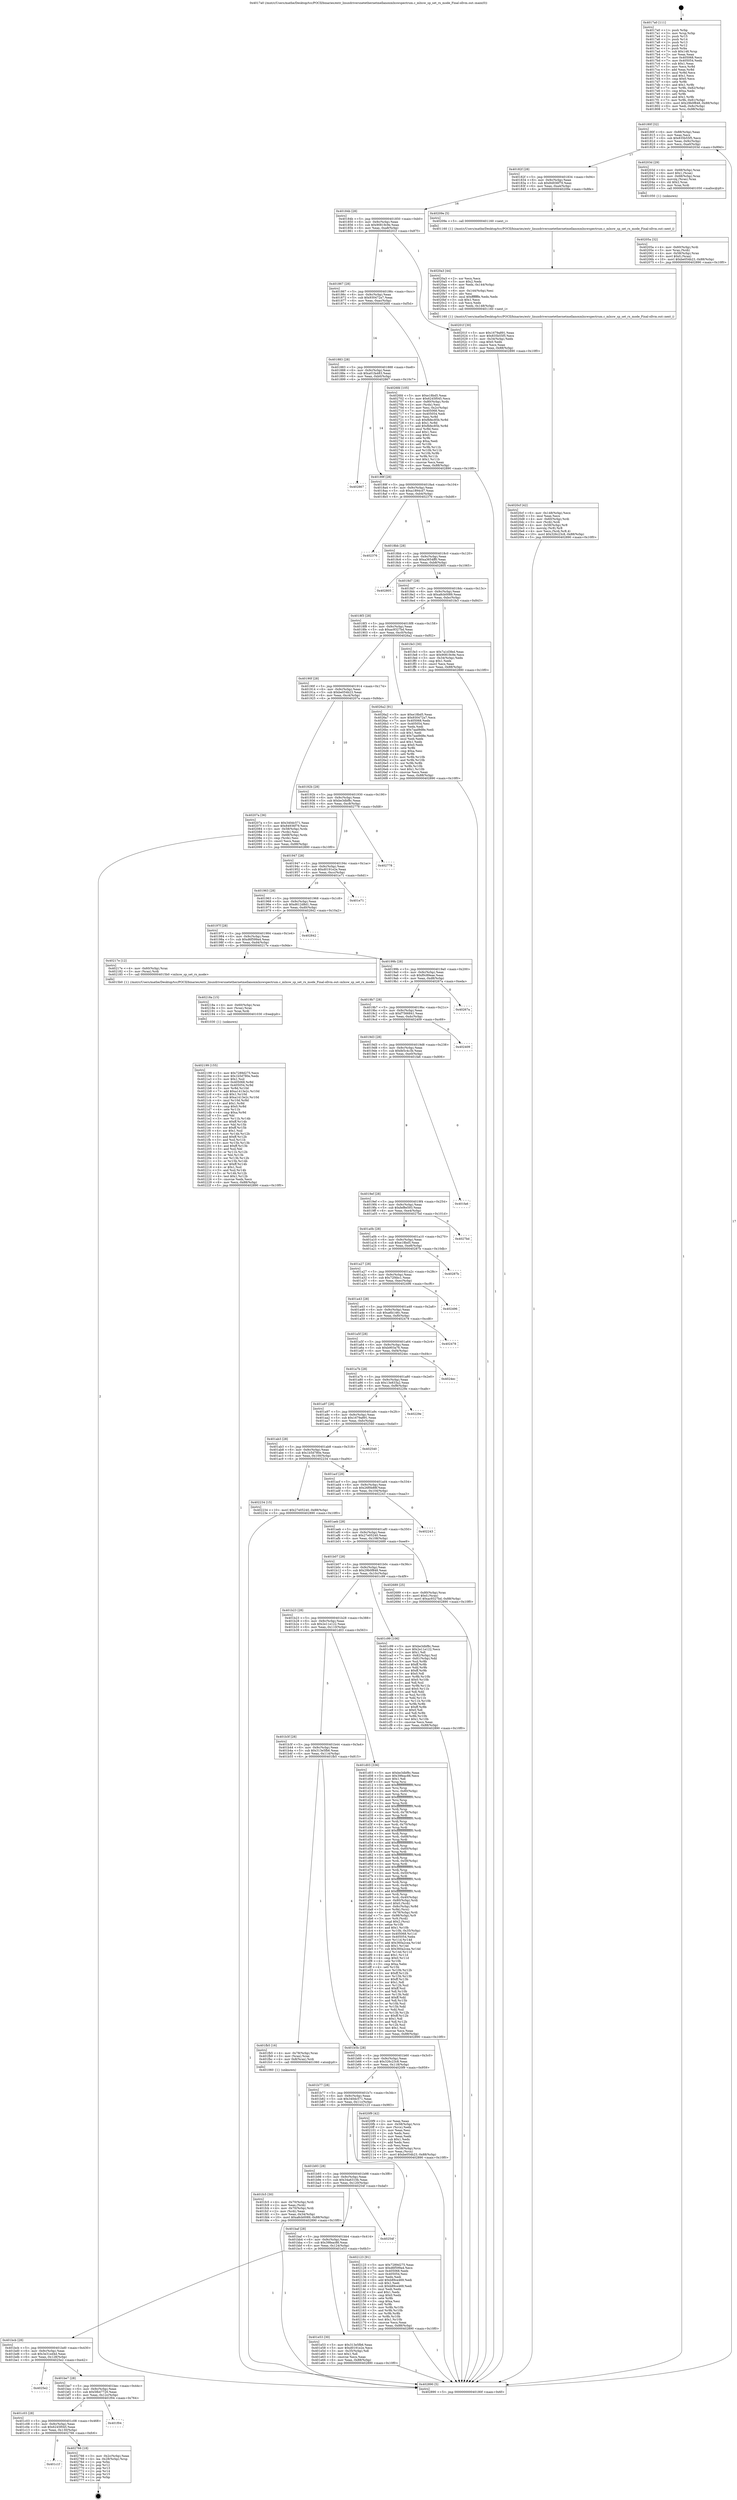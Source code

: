 digraph "0x4017a0" {
  label = "0x4017a0 (/mnt/c/Users/mathe/Desktop/tcc/POCII/binaries/extr_linuxdriversnetethernetmellanoxmlxswspectrum.c_mlxsw_sp_set_rx_mode_Final-ollvm.out::main(0))"
  labelloc = "t"
  node[shape=record]

  Entry [label="",width=0.3,height=0.3,shape=circle,fillcolor=black,style=filled]
  "0x40180f" [label="{
     0x40180f [32]\l
     | [instrs]\l
     &nbsp;&nbsp;0x40180f \<+6\>: mov -0x88(%rbp),%eax\l
     &nbsp;&nbsp;0x401815 \<+2\>: mov %eax,%ecx\l
     &nbsp;&nbsp;0x401817 \<+6\>: sub $0x835b55f5,%ecx\l
     &nbsp;&nbsp;0x40181d \<+6\>: mov %eax,-0x9c(%rbp)\l
     &nbsp;&nbsp;0x401823 \<+6\>: mov %ecx,-0xa0(%rbp)\l
     &nbsp;&nbsp;0x401829 \<+6\>: je 000000000040203d \<main+0x89d\>\l
  }"]
  "0x40203d" [label="{
     0x40203d [29]\l
     | [instrs]\l
     &nbsp;&nbsp;0x40203d \<+4\>: mov -0x68(%rbp),%rax\l
     &nbsp;&nbsp;0x402041 \<+6\>: movl $0x1,(%rax)\l
     &nbsp;&nbsp;0x402047 \<+4\>: mov -0x68(%rbp),%rax\l
     &nbsp;&nbsp;0x40204b \<+3\>: movslq (%rax),%rax\l
     &nbsp;&nbsp;0x40204e \<+4\>: shl $0x2,%rax\l
     &nbsp;&nbsp;0x402052 \<+3\>: mov %rax,%rdi\l
     &nbsp;&nbsp;0x402055 \<+5\>: call 0000000000401050 \<malloc@plt\>\l
     | [calls]\l
     &nbsp;&nbsp;0x401050 \{1\} (unknown)\l
  }"]
  "0x40182f" [label="{
     0x40182f [28]\l
     | [instrs]\l
     &nbsp;&nbsp;0x40182f \<+5\>: jmp 0000000000401834 \<main+0x94\>\l
     &nbsp;&nbsp;0x401834 \<+6\>: mov -0x9c(%rbp),%eax\l
     &nbsp;&nbsp;0x40183a \<+5\>: sub $0x84936f79,%eax\l
     &nbsp;&nbsp;0x40183f \<+6\>: mov %eax,-0xa4(%rbp)\l
     &nbsp;&nbsp;0x401845 \<+6\>: je 000000000040209e \<main+0x8fe\>\l
  }"]
  Exit [label="",width=0.3,height=0.3,shape=circle,fillcolor=black,style=filled,peripheries=2]
  "0x40209e" [label="{
     0x40209e [5]\l
     | [instrs]\l
     &nbsp;&nbsp;0x40209e \<+5\>: call 0000000000401160 \<next_i\>\l
     | [calls]\l
     &nbsp;&nbsp;0x401160 \{1\} (/mnt/c/Users/mathe/Desktop/tcc/POCII/binaries/extr_linuxdriversnetethernetmellanoxmlxswspectrum.c_mlxsw_sp_set_rx_mode_Final-ollvm.out::next_i)\l
  }"]
  "0x40184b" [label="{
     0x40184b [28]\l
     | [instrs]\l
     &nbsp;&nbsp;0x40184b \<+5\>: jmp 0000000000401850 \<main+0xb0\>\l
     &nbsp;&nbsp;0x401850 \<+6\>: mov -0x9c(%rbp),%eax\l
     &nbsp;&nbsp;0x401856 \<+5\>: sub $0x90819c9e,%eax\l
     &nbsp;&nbsp;0x40185b \<+6\>: mov %eax,-0xa8(%rbp)\l
     &nbsp;&nbsp;0x401861 \<+6\>: je 000000000040201f \<main+0x87f\>\l
  }"]
  "0x401c1f" [label="{
     0x401c1f\l
  }", style=dashed]
  "0x40201f" [label="{
     0x40201f [30]\l
     | [instrs]\l
     &nbsp;&nbsp;0x40201f \<+5\>: mov $0x1679a891,%eax\l
     &nbsp;&nbsp;0x402024 \<+5\>: mov $0x835b55f5,%ecx\l
     &nbsp;&nbsp;0x402029 \<+3\>: mov -0x34(%rbp),%edx\l
     &nbsp;&nbsp;0x40202c \<+3\>: cmp $0x0,%edx\l
     &nbsp;&nbsp;0x40202f \<+3\>: cmove %ecx,%eax\l
     &nbsp;&nbsp;0x402032 \<+6\>: mov %eax,-0x88(%rbp)\l
     &nbsp;&nbsp;0x402038 \<+5\>: jmp 0000000000402890 \<main+0x10f0\>\l
  }"]
  "0x401867" [label="{
     0x401867 [28]\l
     | [instrs]\l
     &nbsp;&nbsp;0x401867 \<+5\>: jmp 000000000040186c \<main+0xcc\>\l
     &nbsp;&nbsp;0x40186c \<+6\>: mov -0x9c(%rbp),%eax\l
     &nbsp;&nbsp;0x401872 \<+5\>: sub $0x930472a7,%eax\l
     &nbsp;&nbsp;0x401877 \<+6\>: mov %eax,-0xac(%rbp)\l
     &nbsp;&nbsp;0x40187d \<+6\>: je 00000000004026fd \<main+0xf5d\>\l
  }"]
  "0x402766" [label="{
     0x402766 [18]\l
     | [instrs]\l
     &nbsp;&nbsp;0x402766 \<+3\>: mov -0x2c(%rbp),%eax\l
     &nbsp;&nbsp;0x402769 \<+4\>: lea -0x28(%rbp),%rsp\l
     &nbsp;&nbsp;0x40276d \<+1\>: pop %rbx\l
     &nbsp;&nbsp;0x40276e \<+2\>: pop %r12\l
     &nbsp;&nbsp;0x402770 \<+2\>: pop %r13\l
     &nbsp;&nbsp;0x402772 \<+2\>: pop %r14\l
     &nbsp;&nbsp;0x402774 \<+2\>: pop %r15\l
     &nbsp;&nbsp;0x402776 \<+1\>: pop %rbp\l
     &nbsp;&nbsp;0x402777 \<+1\>: ret\l
  }"]
  "0x4026fd" [label="{
     0x4026fd [105]\l
     | [instrs]\l
     &nbsp;&nbsp;0x4026fd \<+5\>: mov $0xe18bd5,%eax\l
     &nbsp;&nbsp;0x402702 \<+5\>: mov $0x6245f045,%ecx\l
     &nbsp;&nbsp;0x402707 \<+4\>: mov -0x80(%rbp),%rdx\l
     &nbsp;&nbsp;0x40270b \<+2\>: mov (%rdx),%esi\l
     &nbsp;&nbsp;0x40270d \<+3\>: mov %esi,-0x2c(%rbp)\l
     &nbsp;&nbsp;0x402710 \<+7\>: mov 0x405068,%esi\l
     &nbsp;&nbsp;0x402717 \<+7\>: mov 0x405054,%edi\l
     &nbsp;&nbsp;0x40271e \<+3\>: mov %esi,%r8d\l
     &nbsp;&nbsp;0x402721 \<+7\>: sub $0xfbfec85b,%r8d\l
     &nbsp;&nbsp;0x402728 \<+4\>: sub $0x1,%r8d\l
     &nbsp;&nbsp;0x40272c \<+7\>: add $0xfbfec85b,%r8d\l
     &nbsp;&nbsp;0x402733 \<+4\>: imul %r8d,%esi\l
     &nbsp;&nbsp;0x402737 \<+3\>: and $0x1,%esi\l
     &nbsp;&nbsp;0x40273a \<+3\>: cmp $0x0,%esi\l
     &nbsp;&nbsp;0x40273d \<+4\>: sete %r9b\l
     &nbsp;&nbsp;0x402741 \<+3\>: cmp $0xa,%edi\l
     &nbsp;&nbsp;0x402744 \<+4\>: setl %r10b\l
     &nbsp;&nbsp;0x402748 \<+3\>: mov %r9b,%r11b\l
     &nbsp;&nbsp;0x40274b \<+3\>: and %r10b,%r11b\l
     &nbsp;&nbsp;0x40274e \<+3\>: xor %r10b,%r9b\l
     &nbsp;&nbsp;0x402751 \<+3\>: or %r9b,%r11b\l
     &nbsp;&nbsp;0x402754 \<+4\>: test $0x1,%r11b\l
     &nbsp;&nbsp;0x402758 \<+3\>: cmovne %ecx,%eax\l
     &nbsp;&nbsp;0x40275b \<+6\>: mov %eax,-0x88(%rbp)\l
     &nbsp;&nbsp;0x402761 \<+5\>: jmp 0000000000402890 \<main+0x10f0\>\l
  }"]
  "0x401883" [label="{
     0x401883 [28]\l
     | [instrs]\l
     &nbsp;&nbsp;0x401883 \<+5\>: jmp 0000000000401888 \<main+0xe8\>\l
     &nbsp;&nbsp;0x401888 \<+6\>: mov -0x9c(%rbp),%eax\l
     &nbsp;&nbsp;0x40188e \<+5\>: sub $0xa01fa483,%eax\l
     &nbsp;&nbsp;0x401893 \<+6\>: mov %eax,-0xb0(%rbp)\l
     &nbsp;&nbsp;0x401899 \<+6\>: je 0000000000402867 \<main+0x10c7\>\l
  }"]
  "0x401c03" [label="{
     0x401c03 [28]\l
     | [instrs]\l
     &nbsp;&nbsp;0x401c03 \<+5\>: jmp 0000000000401c08 \<main+0x468\>\l
     &nbsp;&nbsp;0x401c08 \<+6\>: mov -0x9c(%rbp),%eax\l
     &nbsp;&nbsp;0x401c0e \<+5\>: sub $0x6245f045,%eax\l
     &nbsp;&nbsp;0x401c13 \<+6\>: mov %eax,-0x130(%rbp)\l
     &nbsp;&nbsp;0x401c19 \<+6\>: je 0000000000402766 \<main+0xfc6\>\l
  }"]
  "0x402867" [label="{
     0x402867\l
  }", style=dashed]
  "0x40189f" [label="{
     0x40189f [28]\l
     | [instrs]\l
     &nbsp;&nbsp;0x40189f \<+5\>: jmp 00000000004018a4 \<main+0x104\>\l
     &nbsp;&nbsp;0x4018a4 \<+6\>: mov -0x9c(%rbp),%eax\l
     &nbsp;&nbsp;0x4018aa \<+5\>: sub $0xa1894cd7,%eax\l
     &nbsp;&nbsp;0x4018af \<+6\>: mov %eax,-0xb4(%rbp)\l
     &nbsp;&nbsp;0x4018b5 \<+6\>: je 0000000000402376 \<main+0xbd6\>\l
  }"]
  "0x401f04" [label="{
     0x401f04\l
  }", style=dashed]
  "0x402376" [label="{
     0x402376\l
  }", style=dashed]
  "0x4018bb" [label="{
     0x4018bb [28]\l
     | [instrs]\l
     &nbsp;&nbsp;0x4018bb \<+5\>: jmp 00000000004018c0 \<main+0x120\>\l
     &nbsp;&nbsp;0x4018c0 \<+6\>: mov -0x9c(%rbp),%eax\l
     &nbsp;&nbsp;0x4018c6 \<+5\>: sub $0xa3654ff0,%eax\l
     &nbsp;&nbsp;0x4018cb \<+6\>: mov %eax,-0xb8(%rbp)\l
     &nbsp;&nbsp;0x4018d1 \<+6\>: je 0000000000402805 \<main+0x1065\>\l
  }"]
  "0x401be7" [label="{
     0x401be7 [28]\l
     | [instrs]\l
     &nbsp;&nbsp;0x401be7 \<+5\>: jmp 0000000000401bec \<main+0x44c\>\l
     &nbsp;&nbsp;0x401bec \<+6\>: mov -0x9c(%rbp),%eax\l
     &nbsp;&nbsp;0x401bf2 \<+5\>: sub $0x5fb47720,%eax\l
     &nbsp;&nbsp;0x401bf7 \<+6\>: mov %eax,-0x12c(%rbp)\l
     &nbsp;&nbsp;0x401bfd \<+6\>: je 0000000000401f04 \<main+0x764\>\l
  }"]
  "0x402805" [label="{
     0x402805\l
  }", style=dashed]
  "0x4018d7" [label="{
     0x4018d7 [28]\l
     | [instrs]\l
     &nbsp;&nbsp;0x4018d7 \<+5\>: jmp 00000000004018dc \<main+0x13c\>\l
     &nbsp;&nbsp;0x4018dc \<+6\>: mov -0x9c(%rbp),%eax\l
     &nbsp;&nbsp;0x4018e2 \<+5\>: sub $0xa8cb0089,%eax\l
     &nbsp;&nbsp;0x4018e7 \<+6\>: mov %eax,-0xbc(%rbp)\l
     &nbsp;&nbsp;0x4018ed \<+6\>: je 0000000000401fe3 \<main+0x843\>\l
  }"]
  "0x4025e2" [label="{
     0x4025e2\l
  }", style=dashed]
  "0x401fe3" [label="{
     0x401fe3 [30]\l
     | [instrs]\l
     &nbsp;&nbsp;0x401fe3 \<+5\>: mov $0x7a1d3fed,%eax\l
     &nbsp;&nbsp;0x401fe8 \<+5\>: mov $0x90819c9e,%ecx\l
     &nbsp;&nbsp;0x401fed \<+3\>: mov -0x34(%rbp),%edx\l
     &nbsp;&nbsp;0x401ff0 \<+3\>: cmp $0x1,%edx\l
     &nbsp;&nbsp;0x401ff3 \<+3\>: cmovl %ecx,%eax\l
     &nbsp;&nbsp;0x401ff6 \<+6\>: mov %eax,-0x88(%rbp)\l
     &nbsp;&nbsp;0x401ffc \<+5\>: jmp 0000000000402890 \<main+0x10f0\>\l
  }"]
  "0x4018f3" [label="{
     0x4018f3 [28]\l
     | [instrs]\l
     &nbsp;&nbsp;0x4018f3 \<+5\>: jmp 00000000004018f8 \<main+0x158\>\l
     &nbsp;&nbsp;0x4018f8 \<+6\>: mov -0x9c(%rbp),%eax\l
     &nbsp;&nbsp;0x4018fe \<+5\>: sub $0xac9327bd,%eax\l
     &nbsp;&nbsp;0x401903 \<+6\>: mov %eax,-0xc0(%rbp)\l
     &nbsp;&nbsp;0x401909 \<+6\>: je 00000000004026a2 \<main+0xf02\>\l
  }"]
  "0x402199" [label="{
     0x402199 [155]\l
     | [instrs]\l
     &nbsp;&nbsp;0x402199 \<+5\>: mov $0x7289d275,%ecx\l
     &nbsp;&nbsp;0x40219e \<+5\>: mov $0x1b5d780e,%edx\l
     &nbsp;&nbsp;0x4021a3 \<+3\>: mov $0x1,%sil\l
     &nbsp;&nbsp;0x4021a6 \<+8\>: mov 0x405068,%r8d\l
     &nbsp;&nbsp;0x4021ae \<+8\>: mov 0x405054,%r9d\l
     &nbsp;&nbsp;0x4021b6 \<+3\>: mov %r8d,%r10d\l
     &nbsp;&nbsp;0x4021b9 \<+7\>: add $0xa1413e2c,%r10d\l
     &nbsp;&nbsp;0x4021c0 \<+4\>: sub $0x1,%r10d\l
     &nbsp;&nbsp;0x4021c4 \<+7\>: sub $0xa1413e2c,%r10d\l
     &nbsp;&nbsp;0x4021cb \<+4\>: imul %r10d,%r8d\l
     &nbsp;&nbsp;0x4021cf \<+4\>: and $0x1,%r8d\l
     &nbsp;&nbsp;0x4021d3 \<+4\>: cmp $0x0,%r8d\l
     &nbsp;&nbsp;0x4021d7 \<+4\>: sete %r11b\l
     &nbsp;&nbsp;0x4021db \<+4\>: cmp $0xa,%r9d\l
     &nbsp;&nbsp;0x4021df \<+3\>: setl %bl\l
     &nbsp;&nbsp;0x4021e2 \<+3\>: mov %r11b,%r14b\l
     &nbsp;&nbsp;0x4021e5 \<+4\>: xor $0xff,%r14b\l
     &nbsp;&nbsp;0x4021e9 \<+3\>: mov %bl,%r15b\l
     &nbsp;&nbsp;0x4021ec \<+4\>: xor $0xff,%r15b\l
     &nbsp;&nbsp;0x4021f0 \<+4\>: xor $0x1,%sil\l
     &nbsp;&nbsp;0x4021f4 \<+3\>: mov %r14b,%r12b\l
     &nbsp;&nbsp;0x4021f7 \<+4\>: and $0xff,%r12b\l
     &nbsp;&nbsp;0x4021fb \<+3\>: and %sil,%r11b\l
     &nbsp;&nbsp;0x4021fe \<+3\>: mov %r15b,%r13b\l
     &nbsp;&nbsp;0x402201 \<+4\>: and $0xff,%r13b\l
     &nbsp;&nbsp;0x402205 \<+3\>: and %sil,%bl\l
     &nbsp;&nbsp;0x402208 \<+3\>: or %r11b,%r12b\l
     &nbsp;&nbsp;0x40220b \<+3\>: or %bl,%r13b\l
     &nbsp;&nbsp;0x40220e \<+3\>: xor %r13b,%r12b\l
     &nbsp;&nbsp;0x402211 \<+3\>: or %r15b,%r14b\l
     &nbsp;&nbsp;0x402214 \<+4\>: xor $0xff,%r14b\l
     &nbsp;&nbsp;0x402218 \<+4\>: or $0x1,%sil\l
     &nbsp;&nbsp;0x40221c \<+3\>: and %sil,%r14b\l
     &nbsp;&nbsp;0x40221f \<+3\>: or %r14b,%r12b\l
     &nbsp;&nbsp;0x402222 \<+4\>: test $0x1,%r12b\l
     &nbsp;&nbsp;0x402226 \<+3\>: cmovne %edx,%ecx\l
     &nbsp;&nbsp;0x402229 \<+6\>: mov %ecx,-0x88(%rbp)\l
     &nbsp;&nbsp;0x40222f \<+5\>: jmp 0000000000402890 \<main+0x10f0\>\l
  }"]
  "0x4026a2" [label="{
     0x4026a2 [91]\l
     | [instrs]\l
     &nbsp;&nbsp;0x4026a2 \<+5\>: mov $0xe18bd5,%eax\l
     &nbsp;&nbsp;0x4026a7 \<+5\>: mov $0x930472a7,%ecx\l
     &nbsp;&nbsp;0x4026ac \<+7\>: mov 0x405068,%edx\l
     &nbsp;&nbsp;0x4026b3 \<+7\>: mov 0x405054,%esi\l
     &nbsp;&nbsp;0x4026ba \<+2\>: mov %edx,%edi\l
     &nbsp;&nbsp;0x4026bc \<+6\>: sub $0x7aad9d8e,%edi\l
     &nbsp;&nbsp;0x4026c2 \<+3\>: sub $0x1,%edi\l
     &nbsp;&nbsp;0x4026c5 \<+6\>: add $0x7aad9d8e,%edi\l
     &nbsp;&nbsp;0x4026cb \<+3\>: imul %edi,%edx\l
     &nbsp;&nbsp;0x4026ce \<+3\>: and $0x1,%edx\l
     &nbsp;&nbsp;0x4026d1 \<+3\>: cmp $0x0,%edx\l
     &nbsp;&nbsp;0x4026d4 \<+4\>: sete %r8b\l
     &nbsp;&nbsp;0x4026d8 \<+3\>: cmp $0xa,%esi\l
     &nbsp;&nbsp;0x4026db \<+4\>: setl %r9b\l
     &nbsp;&nbsp;0x4026df \<+3\>: mov %r8b,%r10b\l
     &nbsp;&nbsp;0x4026e2 \<+3\>: and %r9b,%r10b\l
     &nbsp;&nbsp;0x4026e5 \<+3\>: xor %r9b,%r8b\l
     &nbsp;&nbsp;0x4026e8 \<+3\>: or %r8b,%r10b\l
     &nbsp;&nbsp;0x4026eb \<+4\>: test $0x1,%r10b\l
     &nbsp;&nbsp;0x4026ef \<+3\>: cmovne %ecx,%eax\l
     &nbsp;&nbsp;0x4026f2 \<+6\>: mov %eax,-0x88(%rbp)\l
     &nbsp;&nbsp;0x4026f8 \<+5\>: jmp 0000000000402890 \<main+0x10f0\>\l
  }"]
  "0x40190f" [label="{
     0x40190f [28]\l
     | [instrs]\l
     &nbsp;&nbsp;0x40190f \<+5\>: jmp 0000000000401914 \<main+0x174\>\l
     &nbsp;&nbsp;0x401914 \<+6\>: mov -0x9c(%rbp),%eax\l
     &nbsp;&nbsp;0x40191a \<+5\>: sub $0xbe054b23,%eax\l
     &nbsp;&nbsp;0x40191f \<+6\>: mov %eax,-0xc4(%rbp)\l
     &nbsp;&nbsp;0x401925 \<+6\>: je 000000000040207a \<main+0x8da\>\l
  }"]
  "0x40218a" [label="{
     0x40218a [15]\l
     | [instrs]\l
     &nbsp;&nbsp;0x40218a \<+4\>: mov -0x60(%rbp),%rax\l
     &nbsp;&nbsp;0x40218e \<+3\>: mov (%rax),%rax\l
     &nbsp;&nbsp;0x402191 \<+3\>: mov %rax,%rdi\l
     &nbsp;&nbsp;0x402194 \<+5\>: call 0000000000401030 \<free@plt\>\l
     | [calls]\l
     &nbsp;&nbsp;0x401030 \{1\} (unknown)\l
  }"]
  "0x40207a" [label="{
     0x40207a [36]\l
     | [instrs]\l
     &nbsp;&nbsp;0x40207a \<+5\>: mov $0x340dc571,%eax\l
     &nbsp;&nbsp;0x40207f \<+5\>: mov $0x84936f79,%ecx\l
     &nbsp;&nbsp;0x402084 \<+4\>: mov -0x58(%rbp),%rdx\l
     &nbsp;&nbsp;0x402088 \<+2\>: mov (%rdx),%esi\l
     &nbsp;&nbsp;0x40208a \<+4\>: mov -0x68(%rbp),%rdx\l
     &nbsp;&nbsp;0x40208e \<+2\>: cmp (%rdx),%esi\l
     &nbsp;&nbsp;0x402090 \<+3\>: cmovl %ecx,%eax\l
     &nbsp;&nbsp;0x402093 \<+6\>: mov %eax,-0x88(%rbp)\l
     &nbsp;&nbsp;0x402099 \<+5\>: jmp 0000000000402890 \<main+0x10f0\>\l
  }"]
  "0x40192b" [label="{
     0x40192b [28]\l
     | [instrs]\l
     &nbsp;&nbsp;0x40192b \<+5\>: jmp 0000000000401930 \<main+0x190\>\l
     &nbsp;&nbsp;0x401930 \<+6\>: mov -0x9c(%rbp),%eax\l
     &nbsp;&nbsp;0x401936 \<+5\>: sub $0xbe3dbf8c,%eax\l
     &nbsp;&nbsp;0x40193b \<+6\>: mov %eax,-0xc8(%rbp)\l
     &nbsp;&nbsp;0x401941 \<+6\>: je 0000000000402778 \<main+0xfd8\>\l
  }"]
  "0x4020cf" [label="{
     0x4020cf [42]\l
     | [instrs]\l
     &nbsp;&nbsp;0x4020cf \<+6\>: mov -0x148(%rbp),%ecx\l
     &nbsp;&nbsp;0x4020d5 \<+3\>: imul %eax,%ecx\l
     &nbsp;&nbsp;0x4020d8 \<+4\>: mov -0x60(%rbp),%rdi\l
     &nbsp;&nbsp;0x4020dc \<+3\>: mov (%rdi),%rdi\l
     &nbsp;&nbsp;0x4020df \<+4\>: mov -0x58(%rbp),%r8\l
     &nbsp;&nbsp;0x4020e3 \<+3\>: movslq (%r8),%r8\l
     &nbsp;&nbsp;0x4020e6 \<+4\>: mov %ecx,(%rdi,%r8,4)\l
     &nbsp;&nbsp;0x4020ea \<+10\>: movl $0x326c23c8,-0x88(%rbp)\l
     &nbsp;&nbsp;0x4020f4 \<+5\>: jmp 0000000000402890 \<main+0x10f0\>\l
  }"]
  "0x402778" [label="{
     0x402778\l
  }", style=dashed]
  "0x401947" [label="{
     0x401947 [28]\l
     | [instrs]\l
     &nbsp;&nbsp;0x401947 \<+5\>: jmp 000000000040194c \<main+0x1ac\>\l
     &nbsp;&nbsp;0x40194c \<+6\>: mov -0x9c(%rbp),%eax\l
     &nbsp;&nbsp;0x401952 \<+5\>: sub $0xd0191e2e,%eax\l
     &nbsp;&nbsp;0x401957 \<+6\>: mov %eax,-0xcc(%rbp)\l
     &nbsp;&nbsp;0x40195d \<+6\>: je 0000000000401e71 \<main+0x6d1\>\l
  }"]
  "0x4020a3" [label="{
     0x4020a3 [44]\l
     | [instrs]\l
     &nbsp;&nbsp;0x4020a3 \<+2\>: xor %ecx,%ecx\l
     &nbsp;&nbsp;0x4020a5 \<+5\>: mov $0x2,%edx\l
     &nbsp;&nbsp;0x4020aa \<+6\>: mov %edx,-0x144(%rbp)\l
     &nbsp;&nbsp;0x4020b0 \<+1\>: cltd\l
     &nbsp;&nbsp;0x4020b1 \<+6\>: mov -0x144(%rbp),%esi\l
     &nbsp;&nbsp;0x4020b7 \<+2\>: idiv %esi\l
     &nbsp;&nbsp;0x4020b9 \<+6\>: imul $0xfffffffe,%edx,%edx\l
     &nbsp;&nbsp;0x4020bf \<+3\>: sub $0x1,%ecx\l
     &nbsp;&nbsp;0x4020c2 \<+2\>: sub %ecx,%edx\l
     &nbsp;&nbsp;0x4020c4 \<+6\>: mov %edx,-0x148(%rbp)\l
     &nbsp;&nbsp;0x4020ca \<+5\>: call 0000000000401160 \<next_i\>\l
     | [calls]\l
     &nbsp;&nbsp;0x401160 \{1\} (/mnt/c/Users/mathe/Desktop/tcc/POCII/binaries/extr_linuxdriversnetethernetmellanoxmlxswspectrum.c_mlxsw_sp_set_rx_mode_Final-ollvm.out::next_i)\l
  }"]
  "0x401e71" [label="{
     0x401e71\l
  }", style=dashed]
  "0x401963" [label="{
     0x401963 [28]\l
     | [instrs]\l
     &nbsp;&nbsp;0x401963 \<+5\>: jmp 0000000000401968 \<main+0x1c8\>\l
     &nbsp;&nbsp;0x401968 \<+6\>: mov -0x9c(%rbp),%eax\l
     &nbsp;&nbsp;0x40196e \<+5\>: sub $0xd612d8d1,%eax\l
     &nbsp;&nbsp;0x401973 \<+6\>: mov %eax,-0xd0(%rbp)\l
     &nbsp;&nbsp;0x401979 \<+6\>: je 0000000000402842 \<main+0x10a2\>\l
  }"]
  "0x40205a" [label="{
     0x40205a [32]\l
     | [instrs]\l
     &nbsp;&nbsp;0x40205a \<+4\>: mov -0x60(%rbp),%rdi\l
     &nbsp;&nbsp;0x40205e \<+3\>: mov %rax,(%rdi)\l
     &nbsp;&nbsp;0x402061 \<+4\>: mov -0x58(%rbp),%rax\l
     &nbsp;&nbsp;0x402065 \<+6\>: movl $0x0,(%rax)\l
     &nbsp;&nbsp;0x40206b \<+10\>: movl $0xbe054b23,-0x88(%rbp)\l
     &nbsp;&nbsp;0x402075 \<+5\>: jmp 0000000000402890 \<main+0x10f0\>\l
  }"]
  "0x402842" [label="{
     0x402842\l
  }", style=dashed]
  "0x40197f" [label="{
     0x40197f [28]\l
     | [instrs]\l
     &nbsp;&nbsp;0x40197f \<+5\>: jmp 0000000000401984 \<main+0x1e4\>\l
     &nbsp;&nbsp;0x401984 \<+6\>: mov -0x9c(%rbp),%eax\l
     &nbsp;&nbsp;0x40198a \<+5\>: sub $0xd6f599a4,%eax\l
     &nbsp;&nbsp;0x40198f \<+6\>: mov %eax,-0xd4(%rbp)\l
     &nbsp;&nbsp;0x401995 \<+6\>: je 000000000040217e \<main+0x9de\>\l
  }"]
  "0x401fc5" [label="{
     0x401fc5 [30]\l
     | [instrs]\l
     &nbsp;&nbsp;0x401fc5 \<+4\>: mov -0x70(%rbp),%rdi\l
     &nbsp;&nbsp;0x401fc9 \<+2\>: mov %eax,(%rdi)\l
     &nbsp;&nbsp;0x401fcb \<+4\>: mov -0x70(%rbp),%rdi\l
     &nbsp;&nbsp;0x401fcf \<+2\>: mov (%rdi),%eax\l
     &nbsp;&nbsp;0x401fd1 \<+3\>: mov %eax,-0x34(%rbp)\l
     &nbsp;&nbsp;0x401fd4 \<+10\>: movl $0xa8cb0089,-0x88(%rbp)\l
     &nbsp;&nbsp;0x401fde \<+5\>: jmp 0000000000402890 \<main+0x10f0\>\l
  }"]
  "0x40217e" [label="{
     0x40217e [12]\l
     | [instrs]\l
     &nbsp;&nbsp;0x40217e \<+4\>: mov -0x60(%rbp),%rax\l
     &nbsp;&nbsp;0x402182 \<+3\>: mov (%rax),%rdi\l
     &nbsp;&nbsp;0x402185 \<+5\>: call 00000000004015b0 \<mlxsw_sp_set_rx_mode\>\l
     | [calls]\l
     &nbsp;&nbsp;0x4015b0 \{1\} (/mnt/c/Users/mathe/Desktop/tcc/POCII/binaries/extr_linuxdriversnetethernetmellanoxmlxswspectrum.c_mlxsw_sp_set_rx_mode_Final-ollvm.out::mlxsw_sp_set_rx_mode)\l
  }"]
  "0x40199b" [label="{
     0x40199b [28]\l
     | [instrs]\l
     &nbsp;&nbsp;0x40199b \<+5\>: jmp 00000000004019a0 \<main+0x200\>\l
     &nbsp;&nbsp;0x4019a0 \<+6\>: mov -0x9c(%rbp),%eax\l
     &nbsp;&nbsp;0x4019a6 \<+5\>: sub $0xf0c89eae,%eax\l
     &nbsp;&nbsp;0x4019ab \<+6\>: mov %eax,-0xd8(%rbp)\l
     &nbsp;&nbsp;0x4019b1 \<+6\>: je 000000000040267a \<main+0xeda\>\l
  }"]
  "0x401bcb" [label="{
     0x401bcb [28]\l
     | [instrs]\l
     &nbsp;&nbsp;0x401bcb \<+5\>: jmp 0000000000401bd0 \<main+0x430\>\l
     &nbsp;&nbsp;0x401bd0 \<+6\>: mov -0x9c(%rbp),%eax\l
     &nbsp;&nbsp;0x401bd6 \<+5\>: sub $0x3e31ed4d,%eax\l
     &nbsp;&nbsp;0x401bdb \<+6\>: mov %eax,-0x128(%rbp)\l
     &nbsp;&nbsp;0x401be1 \<+6\>: je 00000000004025e2 \<main+0xe42\>\l
  }"]
  "0x40267a" [label="{
     0x40267a\l
  }", style=dashed]
  "0x4019b7" [label="{
     0x4019b7 [28]\l
     | [instrs]\l
     &nbsp;&nbsp;0x4019b7 \<+5\>: jmp 00000000004019bc \<main+0x21c\>\l
     &nbsp;&nbsp;0x4019bc \<+6\>: mov -0x9c(%rbp),%eax\l
     &nbsp;&nbsp;0x4019c2 \<+5\>: sub $0xf7566841,%eax\l
     &nbsp;&nbsp;0x4019c7 \<+6\>: mov %eax,-0xdc(%rbp)\l
     &nbsp;&nbsp;0x4019cd \<+6\>: je 0000000000402409 \<main+0xc69\>\l
  }"]
  "0x401e53" [label="{
     0x401e53 [30]\l
     | [instrs]\l
     &nbsp;&nbsp;0x401e53 \<+5\>: mov $0x313e5fb6,%eax\l
     &nbsp;&nbsp;0x401e58 \<+5\>: mov $0xd0191e2e,%ecx\l
     &nbsp;&nbsp;0x401e5d \<+3\>: mov -0x35(%rbp),%dl\l
     &nbsp;&nbsp;0x401e60 \<+3\>: test $0x1,%dl\l
     &nbsp;&nbsp;0x401e63 \<+3\>: cmovne %ecx,%eax\l
     &nbsp;&nbsp;0x401e66 \<+6\>: mov %eax,-0x88(%rbp)\l
     &nbsp;&nbsp;0x401e6c \<+5\>: jmp 0000000000402890 \<main+0x10f0\>\l
  }"]
  "0x402409" [label="{
     0x402409\l
  }", style=dashed]
  "0x4019d3" [label="{
     0x4019d3 [28]\l
     | [instrs]\l
     &nbsp;&nbsp;0x4019d3 \<+5\>: jmp 00000000004019d8 \<main+0x238\>\l
     &nbsp;&nbsp;0x4019d8 \<+6\>: mov -0x9c(%rbp),%eax\l
     &nbsp;&nbsp;0x4019de \<+5\>: sub $0xfe5c4c3b,%eax\l
     &nbsp;&nbsp;0x4019e3 \<+6\>: mov %eax,-0xe0(%rbp)\l
     &nbsp;&nbsp;0x4019e9 \<+6\>: je 0000000000401fa6 \<main+0x806\>\l
  }"]
  "0x401baf" [label="{
     0x401baf [28]\l
     | [instrs]\l
     &nbsp;&nbsp;0x401baf \<+5\>: jmp 0000000000401bb4 \<main+0x414\>\l
     &nbsp;&nbsp;0x401bb4 \<+6\>: mov -0x9c(%rbp),%eax\l
     &nbsp;&nbsp;0x401bba \<+5\>: sub $0x39feac88,%eax\l
     &nbsp;&nbsp;0x401bbf \<+6\>: mov %eax,-0x124(%rbp)\l
     &nbsp;&nbsp;0x401bc5 \<+6\>: je 0000000000401e53 \<main+0x6b3\>\l
  }"]
  "0x401fa6" [label="{
     0x401fa6\l
  }", style=dashed]
  "0x4019ef" [label="{
     0x4019ef [28]\l
     | [instrs]\l
     &nbsp;&nbsp;0x4019ef \<+5\>: jmp 00000000004019f4 \<main+0x254\>\l
     &nbsp;&nbsp;0x4019f4 \<+6\>: mov -0x9c(%rbp),%eax\l
     &nbsp;&nbsp;0x4019fa \<+5\>: sub $0xfef8e593,%eax\l
     &nbsp;&nbsp;0x4019ff \<+6\>: mov %eax,-0xe4(%rbp)\l
     &nbsp;&nbsp;0x401a05 \<+6\>: je 00000000004027bd \<main+0x101d\>\l
  }"]
  "0x40254f" [label="{
     0x40254f\l
  }", style=dashed]
  "0x4027bd" [label="{
     0x4027bd\l
  }", style=dashed]
  "0x401a0b" [label="{
     0x401a0b [28]\l
     | [instrs]\l
     &nbsp;&nbsp;0x401a0b \<+5\>: jmp 0000000000401a10 \<main+0x270\>\l
     &nbsp;&nbsp;0x401a10 \<+6\>: mov -0x9c(%rbp),%eax\l
     &nbsp;&nbsp;0x401a16 \<+5\>: sub $0xe18bd5,%eax\l
     &nbsp;&nbsp;0x401a1b \<+6\>: mov %eax,-0xe8(%rbp)\l
     &nbsp;&nbsp;0x401a21 \<+6\>: je 000000000040287b \<main+0x10db\>\l
  }"]
  "0x401b93" [label="{
     0x401b93 [28]\l
     | [instrs]\l
     &nbsp;&nbsp;0x401b93 \<+5\>: jmp 0000000000401b98 \<main+0x3f8\>\l
     &nbsp;&nbsp;0x401b98 \<+6\>: mov -0x9c(%rbp),%eax\l
     &nbsp;&nbsp;0x401b9e \<+5\>: sub $0x34a6310b,%eax\l
     &nbsp;&nbsp;0x401ba3 \<+6\>: mov %eax,-0x120(%rbp)\l
     &nbsp;&nbsp;0x401ba9 \<+6\>: je 000000000040254f \<main+0xdaf\>\l
  }"]
  "0x40287b" [label="{
     0x40287b\l
  }", style=dashed]
  "0x401a27" [label="{
     0x401a27 [28]\l
     | [instrs]\l
     &nbsp;&nbsp;0x401a27 \<+5\>: jmp 0000000000401a2c \<main+0x28c\>\l
     &nbsp;&nbsp;0x401a2c \<+6\>: mov -0x9c(%rbp),%eax\l
     &nbsp;&nbsp;0x401a32 \<+5\>: sub $0x72f4bc1,%eax\l
     &nbsp;&nbsp;0x401a37 \<+6\>: mov %eax,-0xec(%rbp)\l
     &nbsp;&nbsp;0x401a3d \<+6\>: je 0000000000402496 \<main+0xcf6\>\l
  }"]
  "0x402123" [label="{
     0x402123 [91]\l
     | [instrs]\l
     &nbsp;&nbsp;0x402123 \<+5\>: mov $0x7289d275,%eax\l
     &nbsp;&nbsp;0x402128 \<+5\>: mov $0xd6f599a4,%ecx\l
     &nbsp;&nbsp;0x40212d \<+7\>: mov 0x405068,%edx\l
     &nbsp;&nbsp;0x402134 \<+7\>: mov 0x405054,%esi\l
     &nbsp;&nbsp;0x40213b \<+2\>: mov %edx,%edi\l
     &nbsp;&nbsp;0x40213d \<+6\>: add $0xb89ce469,%edi\l
     &nbsp;&nbsp;0x402143 \<+3\>: sub $0x1,%edi\l
     &nbsp;&nbsp;0x402146 \<+6\>: sub $0xb89ce469,%edi\l
     &nbsp;&nbsp;0x40214c \<+3\>: imul %edi,%edx\l
     &nbsp;&nbsp;0x40214f \<+3\>: and $0x1,%edx\l
     &nbsp;&nbsp;0x402152 \<+3\>: cmp $0x0,%edx\l
     &nbsp;&nbsp;0x402155 \<+4\>: sete %r8b\l
     &nbsp;&nbsp;0x402159 \<+3\>: cmp $0xa,%esi\l
     &nbsp;&nbsp;0x40215c \<+4\>: setl %r9b\l
     &nbsp;&nbsp;0x402160 \<+3\>: mov %r8b,%r10b\l
     &nbsp;&nbsp;0x402163 \<+3\>: and %r9b,%r10b\l
     &nbsp;&nbsp;0x402166 \<+3\>: xor %r9b,%r8b\l
     &nbsp;&nbsp;0x402169 \<+3\>: or %r8b,%r10b\l
     &nbsp;&nbsp;0x40216c \<+4\>: test $0x1,%r10b\l
     &nbsp;&nbsp;0x402170 \<+3\>: cmovne %ecx,%eax\l
     &nbsp;&nbsp;0x402173 \<+6\>: mov %eax,-0x88(%rbp)\l
     &nbsp;&nbsp;0x402179 \<+5\>: jmp 0000000000402890 \<main+0x10f0\>\l
  }"]
  "0x402496" [label="{
     0x402496\l
  }", style=dashed]
  "0x401a43" [label="{
     0x401a43 [28]\l
     | [instrs]\l
     &nbsp;&nbsp;0x401a43 \<+5\>: jmp 0000000000401a48 \<main+0x2a8\>\l
     &nbsp;&nbsp;0x401a48 \<+6\>: mov -0x9c(%rbp),%eax\l
     &nbsp;&nbsp;0x401a4e \<+5\>: sub $0xa6b146c,%eax\l
     &nbsp;&nbsp;0x401a53 \<+6\>: mov %eax,-0xf0(%rbp)\l
     &nbsp;&nbsp;0x401a59 \<+6\>: je 0000000000402478 \<main+0xcd8\>\l
  }"]
  "0x401b77" [label="{
     0x401b77 [28]\l
     | [instrs]\l
     &nbsp;&nbsp;0x401b77 \<+5\>: jmp 0000000000401b7c \<main+0x3dc\>\l
     &nbsp;&nbsp;0x401b7c \<+6\>: mov -0x9c(%rbp),%eax\l
     &nbsp;&nbsp;0x401b82 \<+5\>: sub $0x340dc571,%eax\l
     &nbsp;&nbsp;0x401b87 \<+6\>: mov %eax,-0x11c(%rbp)\l
     &nbsp;&nbsp;0x401b8d \<+6\>: je 0000000000402123 \<main+0x983\>\l
  }"]
  "0x402478" [label="{
     0x402478\l
  }", style=dashed]
  "0x401a5f" [label="{
     0x401a5f [28]\l
     | [instrs]\l
     &nbsp;&nbsp;0x401a5f \<+5\>: jmp 0000000000401a64 \<main+0x2c4\>\l
     &nbsp;&nbsp;0x401a64 \<+6\>: mov -0x9c(%rbp),%eax\l
     &nbsp;&nbsp;0x401a6a \<+5\>: sub $0xb903a76,%eax\l
     &nbsp;&nbsp;0x401a6f \<+6\>: mov %eax,-0xf4(%rbp)\l
     &nbsp;&nbsp;0x401a75 \<+6\>: je 00000000004024ec \<main+0xd4c\>\l
  }"]
  "0x4020f9" [label="{
     0x4020f9 [42]\l
     | [instrs]\l
     &nbsp;&nbsp;0x4020f9 \<+2\>: xor %eax,%eax\l
     &nbsp;&nbsp;0x4020fb \<+4\>: mov -0x58(%rbp),%rcx\l
     &nbsp;&nbsp;0x4020ff \<+2\>: mov (%rcx),%edx\l
     &nbsp;&nbsp;0x402101 \<+2\>: mov %eax,%esi\l
     &nbsp;&nbsp;0x402103 \<+2\>: sub %edx,%esi\l
     &nbsp;&nbsp;0x402105 \<+2\>: mov %eax,%edx\l
     &nbsp;&nbsp;0x402107 \<+3\>: sub $0x1,%edx\l
     &nbsp;&nbsp;0x40210a \<+2\>: add %edx,%esi\l
     &nbsp;&nbsp;0x40210c \<+2\>: sub %esi,%eax\l
     &nbsp;&nbsp;0x40210e \<+4\>: mov -0x58(%rbp),%rcx\l
     &nbsp;&nbsp;0x402112 \<+2\>: mov %eax,(%rcx)\l
     &nbsp;&nbsp;0x402114 \<+10\>: movl $0xbe054b23,-0x88(%rbp)\l
     &nbsp;&nbsp;0x40211e \<+5\>: jmp 0000000000402890 \<main+0x10f0\>\l
  }"]
  "0x4024ec" [label="{
     0x4024ec\l
  }", style=dashed]
  "0x401a7b" [label="{
     0x401a7b [28]\l
     | [instrs]\l
     &nbsp;&nbsp;0x401a7b \<+5\>: jmp 0000000000401a80 \<main+0x2e0\>\l
     &nbsp;&nbsp;0x401a80 \<+6\>: mov -0x9c(%rbp),%eax\l
     &nbsp;&nbsp;0x401a86 \<+5\>: sub $0x13e833a2,%eax\l
     &nbsp;&nbsp;0x401a8b \<+6\>: mov %eax,-0xf8(%rbp)\l
     &nbsp;&nbsp;0x401a91 \<+6\>: je 000000000040229e \<main+0xafe\>\l
  }"]
  "0x401b5b" [label="{
     0x401b5b [28]\l
     | [instrs]\l
     &nbsp;&nbsp;0x401b5b \<+5\>: jmp 0000000000401b60 \<main+0x3c0\>\l
     &nbsp;&nbsp;0x401b60 \<+6\>: mov -0x9c(%rbp),%eax\l
     &nbsp;&nbsp;0x401b66 \<+5\>: sub $0x326c23c8,%eax\l
     &nbsp;&nbsp;0x401b6b \<+6\>: mov %eax,-0x118(%rbp)\l
     &nbsp;&nbsp;0x401b71 \<+6\>: je 00000000004020f9 \<main+0x959\>\l
  }"]
  "0x40229e" [label="{
     0x40229e\l
  }", style=dashed]
  "0x401a97" [label="{
     0x401a97 [28]\l
     | [instrs]\l
     &nbsp;&nbsp;0x401a97 \<+5\>: jmp 0000000000401a9c \<main+0x2fc\>\l
     &nbsp;&nbsp;0x401a9c \<+6\>: mov -0x9c(%rbp),%eax\l
     &nbsp;&nbsp;0x401aa2 \<+5\>: sub $0x1679a891,%eax\l
     &nbsp;&nbsp;0x401aa7 \<+6\>: mov %eax,-0xfc(%rbp)\l
     &nbsp;&nbsp;0x401aad \<+6\>: je 0000000000402540 \<main+0xda0\>\l
  }"]
  "0x401fb5" [label="{
     0x401fb5 [16]\l
     | [instrs]\l
     &nbsp;&nbsp;0x401fb5 \<+4\>: mov -0x78(%rbp),%rax\l
     &nbsp;&nbsp;0x401fb9 \<+3\>: mov (%rax),%rax\l
     &nbsp;&nbsp;0x401fbc \<+4\>: mov 0x8(%rax),%rdi\l
     &nbsp;&nbsp;0x401fc0 \<+5\>: call 0000000000401060 \<atoi@plt\>\l
     | [calls]\l
     &nbsp;&nbsp;0x401060 \{1\} (unknown)\l
  }"]
  "0x402540" [label="{
     0x402540\l
  }", style=dashed]
  "0x401ab3" [label="{
     0x401ab3 [28]\l
     | [instrs]\l
     &nbsp;&nbsp;0x401ab3 \<+5\>: jmp 0000000000401ab8 \<main+0x318\>\l
     &nbsp;&nbsp;0x401ab8 \<+6\>: mov -0x9c(%rbp),%eax\l
     &nbsp;&nbsp;0x401abe \<+5\>: sub $0x1b5d780e,%eax\l
     &nbsp;&nbsp;0x401ac3 \<+6\>: mov %eax,-0x100(%rbp)\l
     &nbsp;&nbsp;0x401ac9 \<+6\>: je 0000000000402234 \<main+0xa94\>\l
  }"]
  "0x401b3f" [label="{
     0x401b3f [28]\l
     | [instrs]\l
     &nbsp;&nbsp;0x401b3f \<+5\>: jmp 0000000000401b44 \<main+0x3a4\>\l
     &nbsp;&nbsp;0x401b44 \<+6\>: mov -0x9c(%rbp),%eax\l
     &nbsp;&nbsp;0x401b4a \<+5\>: sub $0x313e5fb6,%eax\l
     &nbsp;&nbsp;0x401b4f \<+6\>: mov %eax,-0x114(%rbp)\l
     &nbsp;&nbsp;0x401b55 \<+6\>: je 0000000000401fb5 \<main+0x815\>\l
  }"]
  "0x402234" [label="{
     0x402234 [15]\l
     | [instrs]\l
     &nbsp;&nbsp;0x402234 \<+10\>: movl $0x27e05240,-0x88(%rbp)\l
     &nbsp;&nbsp;0x40223e \<+5\>: jmp 0000000000402890 \<main+0x10f0\>\l
  }"]
  "0x401acf" [label="{
     0x401acf [28]\l
     | [instrs]\l
     &nbsp;&nbsp;0x401acf \<+5\>: jmp 0000000000401ad4 \<main+0x334\>\l
     &nbsp;&nbsp;0x401ad4 \<+6\>: mov -0x9c(%rbp),%eax\l
     &nbsp;&nbsp;0x401ada \<+5\>: sub $0x26f0b88f,%eax\l
     &nbsp;&nbsp;0x401adf \<+6\>: mov %eax,-0x104(%rbp)\l
     &nbsp;&nbsp;0x401ae5 \<+6\>: je 0000000000402243 \<main+0xaa3\>\l
  }"]
  "0x401d03" [label="{
     0x401d03 [336]\l
     | [instrs]\l
     &nbsp;&nbsp;0x401d03 \<+5\>: mov $0xbe3dbf8c,%eax\l
     &nbsp;&nbsp;0x401d08 \<+5\>: mov $0x39feac88,%ecx\l
     &nbsp;&nbsp;0x401d0d \<+2\>: mov $0x1,%dl\l
     &nbsp;&nbsp;0x401d0f \<+3\>: mov %rsp,%rsi\l
     &nbsp;&nbsp;0x401d12 \<+4\>: add $0xfffffffffffffff0,%rsi\l
     &nbsp;&nbsp;0x401d16 \<+3\>: mov %rsi,%rsp\l
     &nbsp;&nbsp;0x401d19 \<+4\>: mov %rsi,-0x80(%rbp)\l
     &nbsp;&nbsp;0x401d1d \<+3\>: mov %rsp,%rsi\l
     &nbsp;&nbsp;0x401d20 \<+4\>: add $0xfffffffffffffff0,%rsi\l
     &nbsp;&nbsp;0x401d24 \<+3\>: mov %rsi,%rsp\l
     &nbsp;&nbsp;0x401d27 \<+3\>: mov %rsp,%rdi\l
     &nbsp;&nbsp;0x401d2a \<+4\>: add $0xfffffffffffffff0,%rdi\l
     &nbsp;&nbsp;0x401d2e \<+3\>: mov %rdi,%rsp\l
     &nbsp;&nbsp;0x401d31 \<+4\>: mov %rdi,-0x78(%rbp)\l
     &nbsp;&nbsp;0x401d35 \<+3\>: mov %rsp,%rdi\l
     &nbsp;&nbsp;0x401d38 \<+4\>: add $0xfffffffffffffff0,%rdi\l
     &nbsp;&nbsp;0x401d3c \<+3\>: mov %rdi,%rsp\l
     &nbsp;&nbsp;0x401d3f \<+4\>: mov %rdi,-0x70(%rbp)\l
     &nbsp;&nbsp;0x401d43 \<+3\>: mov %rsp,%rdi\l
     &nbsp;&nbsp;0x401d46 \<+4\>: add $0xfffffffffffffff0,%rdi\l
     &nbsp;&nbsp;0x401d4a \<+3\>: mov %rdi,%rsp\l
     &nbsp;&nbsp;0x401d4d \<+4\>: mov %rdi,-0x68(%rbp)\l
     &nbsp;&nbsp;0x401d51 \<+3\>: mov %rsp,%rdi\l
     &nbsp;&nbsp;0x401d54 \<+4\>: add $0xfffffffffffffff0,%rdi\l
     &nbsp;&nbsp;0x401d58 \<+3\>: mov %rdi,%rsp\l
     &nbsp;&nbsp;0x401d5b \<+4\>: mov %rdi,-0x60(%rbp)\l
     &nbsp;&nbsp;0x401d5f \<+3\>: mov %rsp,%rdi\l
     &nbsp;&nbsp;0x401d62 \<+4\>: add $0xfffffffffffffff0,%rdi\l
     &nbsp;&nbsp;0x401d66 \<+3\>: mov %rdi,%rsp\l
     &nbsp;&nbsp;0x401d69 \<+4\>: mov %rdi,-0x58(%rbp)\l
     &nbsp;&nbsp;0x401d6d \<+3\>: mov %rsp,%rdi\l
     &nbsp;&nbsp;0x401d70 \<+4\>: add $0xfffffffffffffff0,%rdi\l
     &nbsp;&nbsp;0x401d74 \<+3\>: mov %rdi,%rsp\l
     &nbsp;&nbsp;0x401d77 \<+4\>: mov %rdi,-0x50(%rbp)\l
     &nbsp;&nbsp;0x401d7b \<+3\>: mov %rsp,%rdi\l
     &nbsp;&nbsp;0x401d7e \<+4\>: add $0xfffffffffffffff0,%rdi\l
     &nbsp;&nbsp;0x401d82 \<+3\>: mov %rdi,%rsp\l
     &nbsp;&nbsp;0x401d85 \<+4\>: mov %rdi,-0x48(%rbp)\l
     &nbsp;&nbsp;0x401d89 \<+3\>: mov %rsp,%rdi\l
     &nbsp;&nbsp;0x401d8c \<+4\>: add $0xfffffffffffffff0,%rdi\l
     &nbsp;&nbsp;0x401d90 \<+3\>: mov %rdi,%rsp\l
     &nbsp;&nbsp;0x401d93 \<+4\>: mov %rdi,-0x40(%rbp)\l
     &nbsp;&nbsp;0x401d97 \<+4\>: mov -0x80(%rbp),%rdi\l
     &nbsp;&nbsp;0x401d9b \<+6\>: movl $0x0,(%rdi)\l
     &nbsp;&nbsp;0x401da1 \<+7\>: mov -0x8c(%rbp),%r8d\l
     &nbsp;&nbsp;0x401da8 \<+3\>: mov %r8d,(%rsi)\l
     &nbsp;&nbsp;0x401dab \<+4\>: mov -0x78(%rbp),%rdi\l
     &nbsp;&nbsp;0x401daf \<+7\>: mov -0x98(%rbp),%r9\l
     &nbsp;&nbsp;0x401db6 \<+3\>: mov %r9,(%rdi)\l
     &nbsp;&nbsp;0x401db9 \<+3\>: cmpl $0x2,(%rsi)\l
     &nbsp;&nbsp;0x401dbc \<+4\>: setne %r10b\l
     &nbsp;&nbsp;0x401dc0 \<+4\>: and $0x1,%r10b\l
     &nbsp;&nbsp;0x401dc4 \<+4\>: mov %r10b,-0x35(%rbp)\l
     &nbsp;&nbsp;0x401dc8 \<+8\>: mov 0x405068,%r11d\l
     &nbsp;&nbsp;0x401dd0 \<+7\>: mov 0x405054,%ebx\l
     &nbsp;&nbsp;0x401dd7 \<+3\>: mov %r11d,%r14d\l
     &nbsp;&nbsp;0x401dda \<+7\>: add $0x360a2cea,%r14d\l
     &nbsp;&nbsp;0x401de1 \<+4\>: sub $0x1,%r14d\l
     &nbsp;&nbsp;0x401de5 \<+7\>: sub $0x360a2cea,%r14d\l
     &nbsp;&nbsp;0x401dec \<+4\>: imul %r14d,%r11d\l
     &nbsp;&nbsp;0x401df0 \<+4\>: and $0x1,%r11d\l
     &nbsp;&nbsp;0x401df4 \<+4\>: cmp $0x0,%r11d\l
     &nbsp;&nbsp;0x401df8 \<+4\>: sete %r10b\l
     &nbsp;&nbsp;0x401dfc \<+3\>: cmp $0xa,%ebx\l
     &nbsp;&nbsp;0x401dff \<+4\>: setl %r15b\l
     &nbsp;&nbsp;0x401e03 \<+3\>: mov %r10b,%r12b\l
     &nbsp;&nbsp;0x401e06 \<+4\>: xor $0xff,%r12b\l
     &nbsp;&nbsp;0x401e0a \<+3\>: mov %r15b,%r13b\l
     &nbsp;&nbsp;0x401e0d \<+4\>: xor $0xff,%r13b\l
     &nbsp;&nbsp;0x401e11 \<+3\>: xor $0x1,%dl\l
     &nbsp;&nbsp;0x401e14 \<+3\>: mov %r12b,%sil\l
     &nbsp;&nbsp;0x401e17 \<+4\>: and $0xff,%sil\l
     &nbsp;&nbsp;0x401e1b \<+3\>: and %dl,%r10b\l
     &nbsp;&nbsp;0x401e1e \<+3\>: mov %r13b,%dil\l
     &nbsp;&nbsp;0x401e21 \<+4\>: and $0xff,%dil\l
     &nbsp;&nbsp;0x401e25 \<+3\>: and %dl,%r15b\l
     &nbsp;&nbsp;0x401e28 \<+3\>: or %r10b,%sil\l
     &nbsp;&nbsp;0x401e2b \<+3\>: or %r15b,%dil\l
     &nbsp;&nbsp;0x401e2e \<+3\>: xor %dil,%sil\l
     &nbsp;&nbsp;0x401e31 \<+3\>: or %r13b,%r12b\l
     &nbsp;&nbsp;0x401e34 \<+4\>: xor $0xff,%r12b\l
     &nbsp;&nbsp;0x401e38 \<+3\>: or $0x1,%dl\l
     &nbsp;&nbsp;0x401e3b \<+3\>: and %dl,%r12b\l
     &nbsp;&nbsp;0x401e3e \<+3\>: or %r12b,%sil\l
     &nbsp;&nbsp;0x401e41 \<+4\>: test $0x1,%sil\l
     &nbsp;&nbsp;0x401e45 \<+3\>: cmovne %ecx,%eax\l
     &nbsp;&nbsp;0x401e48 \<+6\>: mov %eax,-0x88(%rbp)\l
     &nbsp;&nbsp;0x401e4e \<+5\>: jmp 0000000000402890 \<main+0x10f0\>\l
  }"]
  "0x402243" [label="{
     0x402243\l
  }", style=dashed]
  "0x401aeb" [label="{
     0x401aeb [28]\l
     | [instrs]\l
     &nbsp;&nbsp;0x401aeb \<+5\>: jmp 0000000000401af0 \<main+0x350\>\l
     &nbsp;&nbsp;0x401af0 \<+6\>: mov -0x9c(%rbp),%eax\l
     &nbsp;&nbsp;0x401af6 \<+5\>: sub $0x27e05240,%eax\l
     &nbsp;&nbsp;0x401afb \<+6\>: mov %eax,-0x108(%rbp)\l
     &nbsp;&nbsp;0x401b01 \<+6\>: je 0000000000402689 \<main+0xee9\>\l
  }"]
  "0x4017a0" [label="{
     0x4017a0 [111]\l
     | [instrs]\l
     &nbsp;&nbsp;0x4017a0 \<+1\>: push %rbp\l
     &nbsp;&nbsp;0x4017a1 \<+3\>: mov %rsp,%rbp\l
     &nbsp;&nbsp;0x4017a4 \<+2\>: push %r15\l
     &nbsp;&nbsp;0x4017a6 \<+2\>: push %r14\l
     &nbsp;&nbsp;0x4017a8 \<+2\>: push %r13\l
     &nbsp;&nbsp;0x4017aa \<+2\>: push %r12\l
     &nbsp;&nbsp;0x4017ac \<+1\>: push %rbx\l
     &nbsp;&nbsp;0x4017ad \<+7\>: sub $0x148,%rsp\l
     &nbsp;&nbsp;0x4017b4 \<+2\>: xor %eax,%eax\l
     &nbsp;&nbsp;0x4017b6 \<+7\>: mov 0x405068,%ecx\l
     &nbsp;&nbsp;0x4017bd \<+7\>: mov 0x405054,%edx\l
     &nbsp;&nbsp;0x4017c4 \<+3\>: sub $0x1,%eax\l
     &nbsp;&nbsp;0x4017c7 \<+3\>: mov %ecx,%r8d\l
     &nbsp;&nbsp;0x4017ca \<+3\>: add %eax,%r8d\l
     &nbsp;&nbsp;0x4017cd \<+4\>: imul %r8d,%ecx\l
     &nbsp;&nbsp;0x4017d1 \<+3\>: and $0x1,%ecx\l
     &nbsp;&nbsp;0x4017d4 \<+3\>: cmp $0x0,%ecx\l
     &nbsp;&nbsp;0x4017d7 \<+4\>: sete %r9b\l
     &nbsp;&nbsp;0x4017db \<+4\>: and $0x1,%r9b\l
     &nbsp;&nbsp;0x4017df \<+7\>: mov %r9b,-0x82(%rbp)\l
     &nbsp;&nbsp;0x4017e6 \<+3\>: cmp $0xa,%edx\l
     &nbsp;&nbsp;0x4017e9 \<+4\>: setl %r9b\l
     &nbsp;&nbsp;0x4017ed \<+4\>: and $0x1,%r9b\l
     &nbsp;&nbsp;0x4017f1 \<+7\>: mov %r9b,-0x81(%rbp)\l
     &nbsp;&nbsp;0x4017f8 \<+10\>: movl $0x29b0f848,-0x88(%rbp)\l
     &nbsp;&nbsp;0x401802 \<+6\>: mov %edi,-0x8c(%rbp)\l
     &nbsp;&nbsp;0x401808 \<+7\>: mov %rsi,-0x98(%rbp)\l
  }"]
  "0x402689" [label="{
     0x402689 [25]\l
     | [instrs]\l
     &nbsp;&nbsp;0x402689 \<+4\>: mov -0x80(%rbp),%rax\l
     &nbsp;&nbsp;0x40268d \<+6\>: movl $0x0,(%rax)\l
     &nbsp;&nbsp;0x402693 \<+10\>: movl $0xac9327bd,-0x88(%rbp)\l
     &nbsp;&nbsp;0x40269d \<+5\>: jmp 0000000000402890 \<main+0x10f0\>\l
  }"]
  "0x401b07" [label="{
     0x401b07 [28]\l
     | [instrs]\l
     &nbsp;&nbsp;0x401b07 \<+5\>: jmp 0000000000401b0c \<main+0x36c\>\l
     &nbsp;&nbsp;0x401b0c \<+6\>: mov -0x9c(%rbp),%eax\l
     &nbsp;&nbsp;0x401b12 \<+5\>: sub $0x29b0f848,%eax\l
     &nbsp;&nbsp;0x401b17 \<+6\>: mov %eax,-0x10c(%rbp)\l
     &nbsp;&nbsp;0x401b1d \<+6\>: je 0000000000401c99 \<main+0x4f9\>\l
  }"]
  "0x402890" [label="{
     0x402890 [5]\l
     | [instrs]\l
     &nbsp;&nbsp;0x402890 \<+5\>: jmp 000000000040180f \<main+0x6f\>\l
  }"]
  "0x401c99" [label="{
     0x401c99 [106]\l
     | [instrs]\l
     &nbsp;&nbsp;0x401c99 \<+5\>: mov $0xbe3dbf8c,%eax\l
     &nbsp;&nbsp;0x401c9e \<+5\>: mov $0x2e11e122,%ecx\l
     &nbsp;&nbsp;0x401ca3 \<+2\>: mov $0x1,%dl\l
     &nbsp;&nbsp;0x401ca5 \<+7\>: mov -0x82(%rbp),%sil\l
     &nbsp;&nbsp;0x401cac \<+7\>: mov -0x81(%rbp),%dil\l
     &nbsp;&nbsp;0x401cb3 \<+3\>: mov %sil,%r8b\l
     &nbsp;&nbsp;0x401cb6 \<+4\>: xor $0xff,%r8b\l
     &nbsp;&nbsp;0x401cba \<+3\>: mov %dil,%r9b\l
     &nbsp;&nbsp;0x401cbd \<+4\>: xor $0xff,%r9b\l
     &nbsp;&nbsp;0x401cc1 \<+3\>: xor $0x0,%dl\l
     &nbsp;&nbsp;0x401cc4 \<+3\>: mov %r8b,%r10b\l
     &nbsp;&nbsp;0x401cc7 \<+4\>: and $0x0,%r10b\l
     &nbsp;&nbsp;0x401ccb \<+3\>: and %dl,%sil\l
     &nbsp;&nbsp;0x401cce \<+3\>: mov %r9b,%r11b\l
     &nbsp;&nbsp;0x401cd1 \<+4\>: and $0x0,%r11b\l
     &nbsp;&nbsp;0x401cd5 \<+3\>: and %dl,%dil\l
     &nbsp;&nbsp;0x401cd8 \<+3\>: or %sil,%r10b\l
     &nbsp;&nbsp;0x401cdb \<+3\>: or %dil,%r11b\l
     &nbsp;&nbsp;0x401cde \<+3\>: xor %r11b,%r10b\l
     &nbsp;&nbsp;0x401ce1 \<+3\>: or %r9b,%r8b\l
     &nbsp;&nbsp;0x401ce4 \<+4\>: xor $0xff,%r8b\l
     &nbsp;&nbsp;0x401ce8 \<+3\>: or $0x0,%dl\l
     &nbsp;&nbsp;0x401ceb \<+3\>: and %dl,%r8b\l
     &nbsp;&nbsp;0x401cee \<+3\>: or %r8b,%r10b\l
     &nbsp;&nbsp;0x401cf1 \<+4\>: test $0x1,%r10b\l
     &nbsp;&nbsp;0x401cf5 \<+3\>: cmovne %ecx,%eax\l
     &nbsp;&nbsp;0x401cf8 \<+6\>: mov %eax,-0x88(%rbp)\l
     &nbsp;&nbsp;0x401cfe \<+5\>: jmp 0000000000402890 \<main+0x10f0\>\l
  }"]
  "0x401b23" [label="{
     0x401b23 [28]\l
     | [instrs]\l
     &nbsp;&nbsp;0x401b23 \<+5\>: jmp 0000000000401b28 \<main+0x388\>\l
     &nbsp;&nbsp;0x401b28 \<+6\>: mov -0x9c(%rbp),%eax\l
     &nbsp;&nbsp;0x401b2e \<+5\>: sub $0x2e11e122,%eax\l
     &nbsp;&nbsp;0x401b33 \<+6\>: mov %eax,-0x110(%rbp)\l
     &nbsp;&nbsp;0x401b39 \<+6\>: je 0000000000401d03 \<main+0x563\>\l
  }"]
  Entry -> "0x4017a0" [label=" 1"]
  "0x40180f" -> "0x40203d" [label=" 1"]
  "0x40180f" -> "0x40182f" [label=" 17"]
  "0x402766" -> Exit [label=" 1"]
  "0x40182f" -> "0x40209e" [label=" 1"]
  "0x40182f" -> "0x40184b" [label=" 16"]
  "0x401c03" -> "0x401c1f" [label=" 0"]
  "0x40184b" -> "0x40201f" [label=" 1"]
  "0x40184b" -> "0x401867" [label=" 15"]
  "0x401c03" -> "0x402766" [label=" 1"]
  "0x401867" -> "0x4026fd" [label=" 1"]
  "0x401867" -> "0x401883" [label=" 14"]
  "0x401be7" -> "0x401c03" [label=" 1"]
  "0x401883" -> "0x402867" [label=" 0"]
  "0x401883" -> "0x40189f" [label=" 14"]
  "0x401be7" -> "0x401f04" [label=" 0"]
  "0x40189f" -> "0x402376" [label=" 0"]
  "0x40189f" -> "0x4018bb" [label=" 14"]
  "0x401bcb" -> "0x401be7" [label=" 1"]
  "0x4018bb" -> "0x402805" [label=" 0"]
  "0x4018bb" -> "0x4018d7" [label=" 14"]
  "0x401bcb" -> "0x4025e2" [label=" 0"]
  "0x4018d7" -> "0x401fe3" [label=" 1"]
  "0x4018d7" -> "0x4018f3" [label=" 13"]
  "0x4026fd" -> "0x402890" [label=" 1"]
  "0x4018f3" -> "0x4026a2" [label=" 1"]
  "0x4018f3" -> "0x40190f" [label=" 12"]
  "0x4026a2" -> "0x402890" [label=" 1"]
  "0x40190f" -> "0x40207a" [label=" 2"]
  "0x40190f" -> "0x40192b" [label=" 10"]
  "0x402689" -> "0x402890" [label=" 1"]
  "0x40192b" -> "0x402778" [label=" 0"]
  "0x40192b" -> "0x401947" [label=" 10"]
  "0x402234" -> "0x402890" [label=" 1"]
  "0x401947" -> "0x401e71" [label=" 0"]
  "0x401947" -> "0x401963" [label=" 10"]
  "0x402199" -> "0x402890" [label=" 1"]
  "0x401963" -> "0x402842" [label=" 0"]
  "0x401963" -> "0x40197f" [label=" 10"]
  "0x40218a" -> "0x402199" [label=" 1"]
  "0x40197f" -> "0x40217e" [label=" 1"]
  "0x40197f" -> "0x40199b" [label=" 9"]
  "0x40217e" -> "0x40218a" [label=" 1"]
  "0x40199b" -> "0x40267a" [label=" 0"]
  "0x40199b" -> "0x4019b7" [label=" 9"]
  "0x402123" -> "0x402890" [label=" 1"]
  "0x4019b7" -> "0x402409" [label=" 0"]
  "0x4019b7" -> "0x4019d3" [label=" 9"]
  "0x4020f9" -> "0x402890" [label=" 1"]
  "0x4019d3" -> "0x401fa6" [label=" 0"]
  "0x4019d3" -> "0x4019ef" [label=" 9"]
  "0x4020a3" -> "0x4020cf" [label=" 1"]
  "0x4019ef" -> "0x4027bd" [label=" 0"]
  "0x4019ef" -> "0x401a0b" [label=" 9"]
  "0x40209e" -> "0x4020a3" [label=" 1"]
  "0x401a0b" -> "0x40287b" [label=" 0"]
  "0x401a0b" -> "0x401a27" [label=" 9"]
  "0x40205a" -> "0x402890" [label=" 1"]
  "0x401a27" -> "0x402496" [label=" 0"]
  "0x401a27" -> "0x401a43" [label=" 9"]
  "0x40203d" -> "0x40205a" [label=" 1"]
  "0x401a43" -> "0x402478" [label=" 0"]
  "0x401a43" -> "0x401a5f" [label=" 9"]
  "0x401fe3" -> "0x402890" [label=" 1"]
  "0x401a5f" -> "0x4024ec" [label=" 0"]
  "0x401a5f" -> "0x401a7b" [label=" 9"]
  "0x401fc5" -> "0x402890" [label=" 1"]
  "0x401a7b" -> "0x40229e" [label=" 0"]
  "0x401a7b" -> "0x401a97" [label=" 9"]
  "0x401e53" -> "0x402890" [label=" 1"]
  "0x401a97" -> "0x402540" [label=" 0"]
  "0x401a97" -> "0x401ab3" [label=" 9"]
  "0x401baf" -> "0x401bcb" [label=" 1"]
  "0x401ab3" -> "0x402234" [label=" 1"]
  "0x401ab3" -> "0x401acf" [label=" 8"]
  "0x401b93" -> "0x401baf" [label=" 2"]
  "0x401acf" -> "0x402243" [label=" 0"]
  "0x401acf" -> "0x401aeb" [label=" 8"]
  "0x401b93" -> "0x40254f" [label=" 0"]
  "0x401aeb" -> "0x402689" [label=" 1"]
  "0x401aeb" -> "0x401b07" [label=" 7"]
  "0x401b77" -> "0x401b93" [label=" 2"]
  "0x401b07" -> "0x401c99" [label=" 1"]
  "0x401b07" -> "0x401b23" [label=" 6"]
  "0x401c99" -> "0x402890" [label=" 1"]
  "0x4017a0" -> "0x40180f" [label=" 1"]
  "0x402890" -> "0x40180f" [label=" 17"]
  "0x40207a" -> "0x402890" [label=" 2"]
  "0x401b23" -> "0x401d03" [label=" 1"]
  "0x401b23" -> "0x401b3f" [label=" 5"]
  "0x4020cf" -> "0x402890" [label=" 1"]
  "0x401d03" -> "0x402890" [label=" 1"]
  "0x401baf" -> "0x401e53" [label=" 1"]
  "0x401b3f" -> "0x401fb5" [label=" 1"]
  "0x401b3f" -> "0x401b5b" [label=" 4"]
  "0x401fb5" -> "0x401fc5" [label=" 1"]
  "0x401b5b" -> "0x4020f9" [label=" 1"]
  "0x401b5b" -> "0x401b77" [label=" 3"]
  "0x40201f" -> "0x402890" [label=" 1"]
  "0x401b77" -> "0x402123" [label=" 1"]
}
